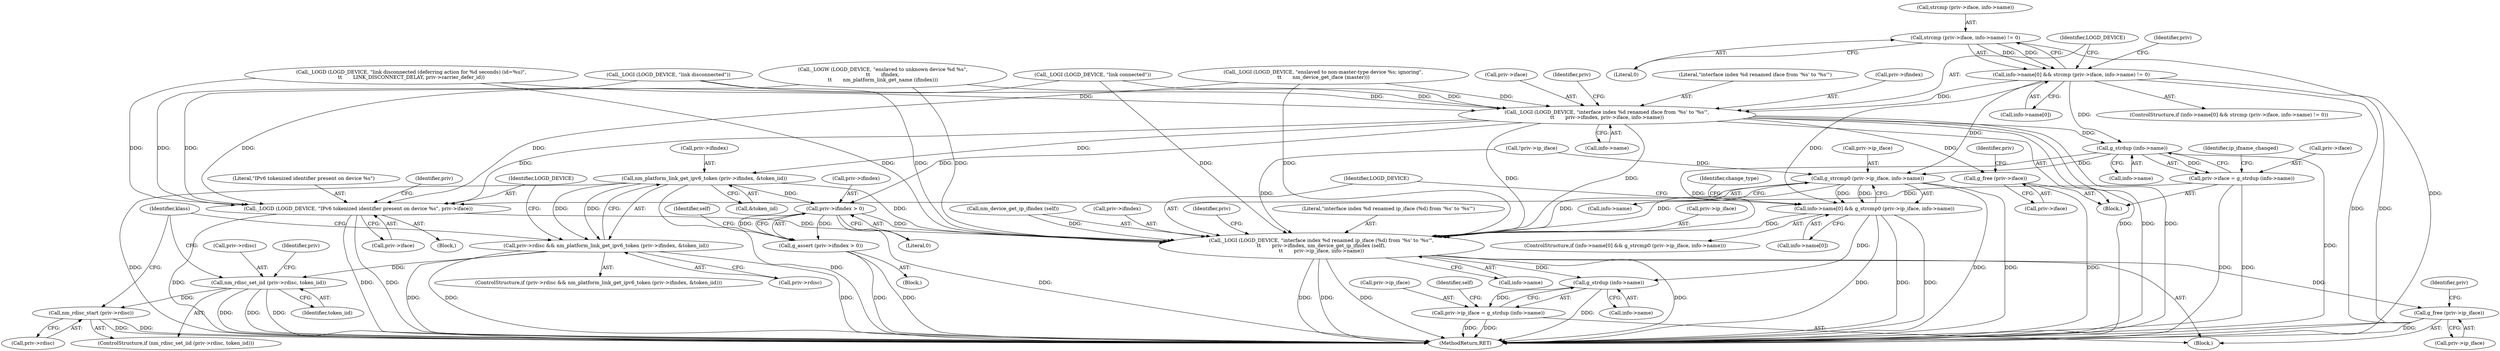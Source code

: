 digraph "0_NetworkManager_d5fc88e573fa58b93034b04d35a2454f5d28cad9@API" {
"1001644" [label="(Call,strcmp (priv->iface, info->name) != 0)"];
"1001638" [label="(Call,info->name[0] && strcmp (priv->iface, info->name) != 0)"];
"1001654" [label="(Call,_LOGI (LOGD_DEVICE, \"interface index %d renamed iface from '%s' to '%s'\",\n\t\t       priv->ifindex, priv->iface, info->name))"];
"1001666" [label="(Call,g_free (priv->iface))"];
"1001674" [label="(Call,g_strdup (info->name))"];
"1001670" [label="(Call,priv->iface = g_strdup (info->name))"];
"1001755" [label="(Call,_LOGD (LOGD_DEVICE, \"IPv6 tokenized identifier present on device %s\", priv->iface))"];
"1001882" [label="(Call,_LOGI (LOGD_DEVICE, \"interface index %d renamed ip_iface (%d) from '%s' to '%s'\",\n\t\t       priv->ifindex, nm_device_get_ip_ifindex (self),\n\t\t       priv->ip_iface, info->name))"];
"1001896" [label="(Call,g_free (priv->ip_iface))"];
"1001904" [label="(Call,g_strdup (info->name))"];
"1001900" [label="(Call,priv->ip_iface = g_strdup (info->name))"];
"1001874" [label="(Call,g_strcmp0 (priv->ip_iface, info->name))"];
"1001868" [label="(Call,info->name[0] && g_strcmp0 (priv->ip_iface, info->name))"];
"1001748" [label="(Call,nm_platform_link_get_ipv6_token (priv->ifindex, &token_iid))"];
"1001744" [label="(Call,priv->rdisc && nm_platform_link_get_ipv6_token (priv->ifindex, &token_iid))"];
"1001762" [label="(Call,nm_rdisc_set_iid (priv->rdisc, token_iid))"];
"1001767" [label="(Call,nm_rdisc_start (priv->rdisc))"];
"1001799" [label="(Call,priv->ifindex > 0)"];
"1001798" [label="(Call,g_assert (priv->ifindex > 0))"];
"1001670" [label="(Call,priv->iface = g_strdup (info->name))"];
"1001799" [label="(Call,priv->ifindex > 0)"];
"1001461" [label="(Call,_LOGD (LOGD_DEVICE, \"link disconnected (deferring action for %d seconds) (id=%u)\",\n\t\t       LINK_DISCONNECT_DELAY, priv->carrier_defer_id))"];
"1001755" [label="(Call,_LOGD (LOGD_DEVICE, \"IPv6 tokenized identifier present on device %s\", priv->iface))"];
"1001674" [label="(Call,g_strdup (info->name))"];
"1001667" [label="(Call,priv->iface)"];
"1001883" [label="(Identifier,LOGD_DEVICE)"];
"1001890" [label="(Call,priv->ip_iface)"];
"1001745" [label="(Call,priv->rdisc)"];
"1001761" [label="(ControlStructure,if (nm_rdisc_set_iid (priv->rdisc, token_iid)))"];
"1001441" [label="(Call,_LOGI (LOGD_DEVICE, \"link disconnected\"))"];
"1001652" [label="(Literal,0)"];
"1001566" [label="(Call,_LOGW (LOGD_DEVICE, \"enslaved to unknown device %d %s\",\n\t\t       ifindex,\n\t\t       nm_platform_link_get_name (ifindex)))"];
"1001663" [label="(Call,info->name)"];
"1001881" [label="(Block,)"];
"1001754" [label="(Block,)"];
"1001888" [label="(Call,nm_device_get_ip_ifindex (self))"];
"1001656" [label="(Literal,\"interface index %d renamed iface from '%s' to '%s'\")"];
"1001917" [label="(Identifier,change_type)"];
"1001902" [label="(Identifier,priv)"];
"1001653" [label="(Block,)"];
"1001675" [label="(Call,info->name)"];
"1001757" [label="(Literal,\"IPv6 tokenized identifier present on device %s\")"];
"1001901" [label="(Call,priv->ip_iface)"];
"1001773" [label="(Identifier,klass)"];
"1001666" [label="(Call,g_free (priv->iface))"];
"1001885" [label="(Call,priv->ifindex)"];
"1001655" [label="(Identifier,LOGD_DEVICE)"];
"1001803" [label="(Literal,0)"];
"1001407" [label="(Call,_LOGI (LOGD_DEVICE, \"link connected\"))"];
"1001897" [label="(Call,priv->ip_iface)"];
"1001763" [label="(Call,priv->rdisc)"];
"1001896" [label="(Call,g_free (priv->ip_iface))"];
"1001756" [label="(Identifier,LOGD_DEVICE)"];
"1001749" [label="(Call,priv->ifindex)"];
"1001867" [label="(ControlStructure,if (info->name[0] && g_strcmp0 (priv->ip_iface, info->name)))"];
"1001657" [label="(Call,priv->ifindex)"];
"1001654" [label="(Call,_LOGI (LOGD_DEVICE, \"interface index %d renamed iface from '%s' to '%s'\",\n\t\t       priv->ifindex, priv->iface, info->name))"];
"1001898" [label="(Identifier,priv)"];
"1001766" [label="(Identifier,token_iid)"];
"1001758" [label="(Call,priv->iface)"];
"1001910" [label="(Identifier,self)"];
"1001893" [label="(Call,info->name)"];
"1001679" [label="(Identifier,ip_ifname_changed)"];
"1001798" [label="(Call,g_assert (priv->ifindex > 0))"];
"1001744" [label="(Call,priv->rdisc && nm_platform_link_get_ipv6_token (priv->ifindex, &token_iid))"];
"1001660" [label="(Call,priv->iface)"];
"1001800" [label="(Call,priv->ifindex)"];
"1001875" [label="(Call,priv->ip_iface)"];
"1001874" [label="(Call,g_strcmp0 (priv->ip_iface, info->name))"];
"1001644" [label="(Call,strcmp (priv->iface, info->name) != 0)"];
"1001639" [label="(Call,info->name[0])"];
"1001882" [label="(Call,_LOGI (LOGD_DEVICE, \"interface index %d renamed ip_iface (%d) from '%s' to '%s'\",\n\t\t       priv->ifindex, nm_device_get_ip_ifindex (self),\n\t\t       priv->ip_iface, info->name))"];
"1001904" [label="(Call,g_strdup (info->name))"];
"1001878" [label="(Call,info->name)"];
"1001905" [label="(Call,info->name)"];
"1001869" [label="(Call,info->name[0])"];
"1001638" [label="(Call,info->name[0] && strcmp (priv->iface, info->name) != 0)"];
"1001748" [label="(Call,nm_platform_link_get_ipv6_token (priv->ifindex, &token_iid))"];
"1001743" [label="(ControlStructure,if (priv->rdisc && nm_platform_link_get_ipv6_token (priv->ifindex, &token_iid)))"];
"1001701" [label="(Identifier,priv)"];
"1001559" [label="(Call,_LOGI (LOGD_DEVICE, \"enslaved to non-master-type device %s; ignoring\",\n\t\t       nm_device_get_iface (master)))"];
"1001671" [label="(Call,priv->iface)"];
"1001762" [label="(Call,nm_rdisc_set_iid (priv->rdisc, token_iid))"];
"1001767" [label="(Call,nm_rdisc_start (priv->rdisc))"];
"1001790" [label="(Block,)"];
"1001645" [label="(Call,strcmp (priv->iface, info->name))"];
"1001680" [label="(Call,!priv->ip_iface)"];
"1001884" [label="(Literal,\"interface index %d renamed ip_iface (%d) from '%s' to '%s'\")"];
"1007368" [label="(MethodReturn,RET)"];
"1001900" [label="(Call,priv->ip_iface = g_strdup (info->name))"];
"1001637" [label="(ControlStructure,if (info->name[0] && strcmp (priv->iface, info->name) != 0))"];
"1001769" [label="(Identifier,priv)"];
"1001806" [label="(Identifier,self)"];
"1001764" [label="(Identifier,priv)"];
"1001672" [label="(Identifier,priv)"];
"1001752" [label="(Call,&token_iid)"];
"1001868" [label="(Call,info->name[0] && g_strcmp0 (priv->ip_iface, info->name))"];
"1001768" [label="(Call,priv->rdisc)"];
"1001668" [label="(Identifier,priv)"];
"1001644" -> "1001638"  [label="AST: "];
"1001644" -> "1001652"  [label="CFG: "];
"1001645" -> "1001644"  [label="AST: "];
"1001652" -> "1001644"  [label="AST: "];
"1001638" -> "1001644"  [label="CFG: "];
"1001644" -> "1007368"  [label="DDG: "];
"1001644" -> "1001638"  [label="DDG: "];
"1001644" -> "1001638"  [label="DDG: "];
"1001638" -> "1001637"  [label="AST: "];
"1001638" -> "1001639"  [label="CFG: "];
"1001639" -> "1001638"  [label="AST: "];
"1001655" -> "1001638"  [label="CFG: "];
"1001701" -> "1001638"  [label="CFG: "];
"1001638" -> "1007368"  [label="DDG: "];
"1001638" -> "1007368"  [label="DDG: "];
"1001638" -> "1001654"  [label="DDG: "];
"1001638" -> "1001674"  [label="DDG: "];
"1001638" -> "1001868"  [label="DDG: "];
"1001638" -> "1001874"  [label="DDG: "];
"1001654" -> "1001653"  [label="AST: "];
"1001654" -> "1001663"  [label="CFG: "];
"1001655" -> "1001654"  [label="AST: "];
"1001656" -> "1001654"  [label="AST: "];
"1001657" -> "1001654"  [label="AST: "];
"1001660" -> "1001654"  [label="AST: "];
"1001663" -> "1001654"  [label="AST: "];
"1001668" -> "1001654"  [label="CFG: "];
"1001654" -> "1007368"  [label="DDG: "];
"1001654" -> "1007368"  [label="DDG: "];
"1001654" -> "1007368"  [label="DDG: "];
"1001566" -> "1001654"  [label="DDG: "];
"1001461" -> "1001654"  [label="DDG: "];
"1001407" -> "1001654"  [label="DDG: "];
"1001441" -> "1001654"  [label="DDG: "];
"1001559" -> "1001654"  [label="DDG: "];
"1001654" -> "1001666"  [label="DDG: "];
"1001654" -> "1001674"  [label="DDG: "];
"1001654" -> "1001748"  [label="DDG: "];
"1001654" -> "1001755"  [label="DDG: "];
"1001654" -> "1001799"  [label="DDG: "];
"1001654" -> "1001882"  [label="DDG: "];
"1001654" -> "1001882"  [label="DDG: "];
"1001666" -> "1001653"  [label="AST: "];
"1001666" -> "1001667"  [label="CFG: "];
"1001667" -> "1001666"  [label="AST: "];
"1001672" -> "1001666"  [label="CFG: "];
"1001666" -> "1007368"  [label="DDG: "];
"1001674" -> "1001670"  [label="AST: "];
"1001674" -> "1001675"  [label="CFG: "];
"1001675" -> "1001674"  [label="AST: "];
"1001670" -> "1001674"  [label="CFG: "];
"1001674" -> "1007368"  [label="DDG: "];
"1001674" -> "1001670"  [label="DDG: "];
"1001674" -> "1001874"  [label="DDG: "];
"1001674" -> "1001882"  [label="DDG: "];
"1001670" -> "1001653"  [label="AST: "];
"1001671" -> "1001670"  [label="AST: "];
"1001679" -> "1001670"  [label="CFG: "];
"1001670" -> "1007368"  [label="DDG: "];
"1001670" -> "1007368"  [label="DDG: "];
"1001670" -> "1001755"  [label="DDG: "];
"1001755" -> "1001754"  [label="AST: "];
"1001755" -> "1001758"  [label="CFG: "];
"1001756" -> "1001755"  [label="AST: "];
"1001757" -> "1001755"  [label="AST: "];
"1001758" -> "1001755"  [label="AST: "];
"1001764" -> "1001755"  [label="CFG: "];
"1001755" -> "1007368"  [label="DDG: "];
"1001755" -> "1007368"  [label="DDG: "];
"1001755" -> "1007368"  [label="DDG: "];
"1001566" -> "1001755"  [label="DDG: "];
"1001461" -> "1001755"  [label="DDG: "];
"1001407" -> "1001755"  [label="DDG: "];
"1001559" -> "1001755"  [label="DDG: "];
"1001441" -> "1001755"  [label="DDG: "];
"1001755" -> "1001882"  [label="DDG: "];
"1001882" -> "1001881"  [label="AST: "];
"1001882" -> "1001893"  [label="CFG: "];
"1001883" -> "1001882"  [label="AST: "];
"1001884" -> "1001882"  [label="AST: "];
"1001885" -> "1001882"  [label="AST: "];
"1001888" -> "1001882"  [label="AST: "];
"1001890" -> "1001882"  [label="AST: "];
"1001893" -> "1001882"  [label="AST: "];
"1001898" -> "1001882"  [label="CFG: "];
"1001882" -> "1007368"  [label="DDG: "];
"1001882" -> "1007368"  [label="DDG: "];
"1001882" -> "1007368"  [label="DDG: "];
"1001882" -> "1007368"  [label="DDG: "];
"1001566" -> "1001882"  [label="DDG: "];
"1001461" -> "1001882"  [label="DDG: "];
"1001407" -> "1001882"  [label="DDG: "];
"1001559" -> "1001882"  [label="DDG: "];
"1001441" -> "1001882"  [label="DDG: "];
"1001748" -> "1001882"  [label="DDG: "];
"1001799" -> "1001882"  [label="DDG: "];
"1001888" -> "1001882"  [label="DDG: "];
"1001874" -> "1001882"  [label="DDG: "];
"1001874" -> "1001882"  [label="DDG: "];
"1001680" -> "1001882"  [label="DDG: "];
"1001868" -> "1001882"  [label="DDG: "];
"1001882" -> "1001896"  [label="DDG: "];
"1001882" -> "1001904"  [label="DDG: "];
"1001896" -> "1001881"  [label="AST: "];
"1001896" -> "1001897"  [label="CFG: "];
"1001897" -> "1001896"  [label="AST: "];
"1001902" -> "1001896"  [label="CFG: "];
"1001896" -> "1007368"  [label="DDG: "];
"1001904" -> "1001900"  [label="AST: "];
"1001904" -> "1001905"  [label="CFG: "];
"1001905" -> "1001904"  [label="AST: "];
"1001900" -> "1001904"  [label="CFG: "];
"1001904" -> "1007368"  [label="DDG: "];
"1001904" -> "1001900"  [label="DDG: "];
"1001868" -> "1001904"  [label="DDG: "];
"1001900" -> "1001881"  [label="AST: "];
"1001901" -> "1001900"  [label="AST: "];
"1001910" -> "1001900"  [label="CFG: "];
"1001900" -> "1007368"  [label="DDG: "];
"1001900" -> "1007368"  [label="DDG: "];
"1001874" -> "1001868"  [label="AST: "];
"1001874" -> "1001878"  [label="CFG: "];
"1001875" -> "1001874"  [label="AST: "];
"1001878" -> "1001874"  [label="AST: "];
"1001868" -> "1001874"  [label="CFG: "];
"1001874" -> "1007368"  [label="DDG: "];
"1001874" -> "1007368"  [label="DDG: "];
"1001874" -> "1001868"  [label="DDG: "];
"1001874" -> "1001868"  [label="DDG: "];
"1001680" -> "1001874"  [label="DDG: "];
"1001868" -> "1001867"  [label="AST: "];
"1001868" -> "1001869"  [label="CFG: "];
"1001869" -> "1001868"  [label="AST: "];
"1001883" -> "1001868"  [label="CFG: "];
"1001917" -> "1001868"  [label="CFG: "];
"1001868" -> "1007368"  [label="DDG: "];
"1001868" -> "1007368"  [label="DDG: "];
"1001868" -> "1007368"  [label="DDG: "];
"1001748" -> "1001744"  [label="AST: "];
"1001748" -> "1001752"  [label="CFG: "];
"1001749" -> "1001748"  [label="AST: "];
"1001752" -> "1001748"  [label="AST: "];
"1001744" -> "1001748"  [label="CFG: "];
"1001748" -> "1007368"  [label="DDG: "];
"1001748" -> "1007368"  [label="DDG: "];
"1001748" -> "1001744"  [label="DDG: "];
"1001748" -> "1001744"  [label="DDG: "];
"1001748" -> "1001799"  [label="DDG: "];
"1001744" -> "1001743"  [label="AST: "];
"1001744" -> "1001745"  [label="CFG: "];
"1001745" -> "1001744"  [label="AST: "];
"1001756" -> "1001744"  [label="CFG: "];
"1001773" -> "1001744"  [label="CFG: "];
"1001744" -> "1007368"  [label="DDG: "];
"1001744" -> "1007368"  [label="DDG: "];
"1001744" -> "1007368"  [label="DDG: "];
"1001744" -> "1001762"  [label="DDG: "];
"1001762" -> "1001761"  [label="AST: "];
"1001762" -> "1001766"  [label="CFG: "];
"1001763" -> "1001762"  [label="AST: "];
"1001766" -> "1001762"  [label="AST: "];
"1001769" -> "1001762"  [label="CFG: "];
"1001773" -> "1001762"  [label="CFG: "];
"1001762" -> "1007368"  [label="DDG: "];
"1001762" -> "1007368"  [label="DDG: "];
"1001762" -> "1007368"  [label="DDG: "];
"1001762" -> "1001767"  [label="DDG: "];
"1001767" -> "1001761"  [label="AST: "];
"1001767" -> "1001768"  [label="CFG: "];
"1001768" -> "1001767"  [label="AST: "];
"1001773" -> "1001767"  [label="CFG: "];
"1001767" -> "1007368"  [label="DDG: "];
"1001767" -> "1007368"  [label="DDG: "];
"1001799" -> "1001798"  [label="AST: "];
"1001799" -> "1001803"  [label="CFG: "];
"1001800" -> "1001799"  [label="AST: "];
"1001803" -> "1001799"  [label="AST: "];
"1001798" -> "1001799"  [label="CFG: "];
"1001799" -> "1007368"  [label="DDG: "];
"1001799" -> "1001798"  [label="DDG: "];
"1001799" -> "1001798"  [label="DDG: "];
"1001798" -> "1001790"  [label="AST: "];
"1001806" -> "1001798"  [label="CFG: "];
"1001798" -> "1007368"  [label="DDG: "];
"1001798" -> "1007368"  [label="DDG: "];
}
